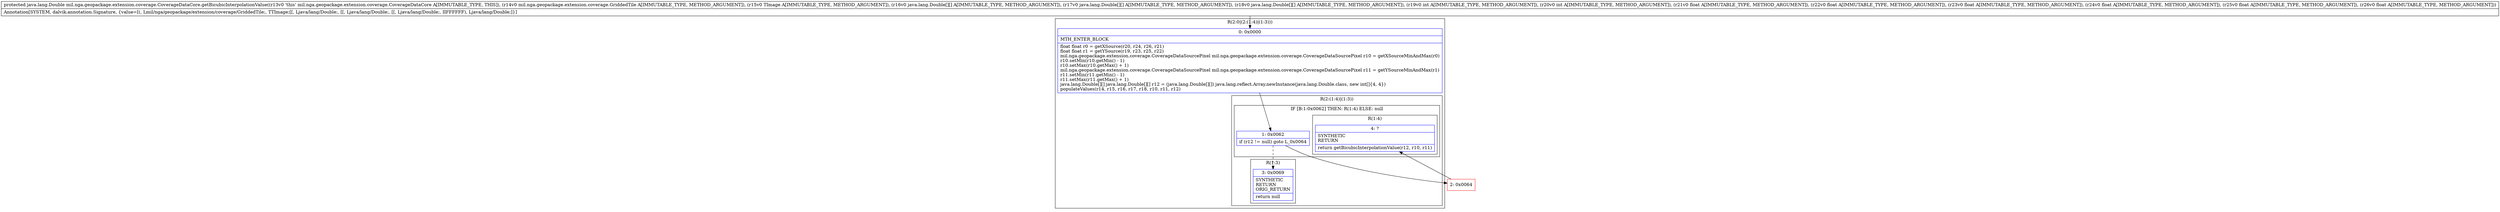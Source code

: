 digraph "CFG formil.nga.geopackage.extension.coverage.CoverageDataCore.getBicubicInterpolationValue(Lmil\/nga\/geopackage\/extension\/coverage\/GriddedTile;Lmil\/nga\/geopackage\/extension\/coverage\/CoverageDataImage;[[Ljava\/lang\/Double;[[Ljava\/lang\/Double;[[Ljava\/lang\/Double;IIFFFFFF)Ljava\/lang\/Double;" {
subgraph cluster_Region_591385177 {
label = "R(2:0|(2:(1:4)|(1:3)))";
node [shape=record,color=blue];
Node_0 [shape=record,label="{0\:\ 0x0000|MTH_ENTER_BLOCK\l|float float r0 = getXSource(r20, r24, r26, r21)\lfloat float r1 = getYSource(r19, r23, r25, r22)\lmil.nga.geopackage.extension.coverage.CoverageDataSourcePixel mil.nga.geopackage.extension.coverage.CoverageDataSourcePixel r10 = getXSourceMinAndMax(r0)\lr10.setMin(r10.getMin() \- 1)\lr10.setMax(r10.getMax() + 1)\lmil.nga.geopackage.extension.coverage.CoverageDataSourcePixel mil.nga.geopackage.extension.coverage.CoverageDataSourcePixel r11 = getYSourceMinAndMax(r1)\lr11.setMin(r11.getMin() \- 1)\lr11.setMax(r11.getMax() + 1)\ljava.lang.Double[][] java.lang.Double[][] r12 = (java.lang.Double[][]) java.lang.reflect.Array.newInstance(java.lang.Double.class, new int[]\{4, 4\})\lpopulateValues(r14, r15, r16, r17, r18, r10, r11, r12)\l}"];
subgraph cluster_Region_1406352909 {
label = "R(2:(1:4)|(1:3))";
node [shape=record,color=blue];
subgraph cluster_IfRegion_1528574076 {
label = "IF [B:1:0x0062] THEN: R(1:4) ELSE: null";
node [shape=record,color=blue];
Node_1 [shape=record,label="{1\:\ 0x0062|if (r12 != null) goto L_0x0064\l}"];
subgraph cluster_Region_2065530135 {
label = "R(1:4)";
node [shape=record,color=blue];
Node_4 [shape=record,label="{4\:\ ?|SYNTHETIC\lRETURN\l|return getBicubicInterpolationValue(r12, r10, r11)\l}"];
}
}
subgraph cluster_Region_2145325605 {
label = "R(1:3)";
node [shape=record,color=blue];
Node_3 [shape=record,label="{3\:\ 0x0069|SYNTHETIC\lRETURN\lORIG_RETURN\l|return null\l}"];
}
}
}
Node_2 [shape=record,color=red,label="{2\:\ 0x0064}"];
MethodNode[shape=record,label="{protected java.lang.Double mil.nga.geopackage.extension.coverage.CoverageDataCore.getBicubicInterpolationValue((r13v0 'this' mil.nga.geopackage.extension.coverage.CoverageDataCore A[IMMUTABLE_TYPE, THIS]), (r14v0 mil.nga.geopackage.extension.coverage.GriddedTile A[IMMUTABLE_TYPE, METHOD_ARGUMENT]), (r15v0 TImage A[IMMUTABLE_TYPE, METHOD_ARGUMENT]), (r16v0 java.lang.Double[][] A[IMMUTABLE_TYPE, METHOD_ARGUMENT]), (r17v0 java.lang.Double[][] A[IMMUTABLE_TYPE, METHOD_ARGUMENT]), (r18v0 java.lang.Double[][] A[IMMUTABLE_TYPE, METHOD_ARGUMENT]), (r19v0 int A[IMMUTABLE_TYPE, METHOD_ARGUMENT]), (r20v0 int A[IMMUTABLE_TYPE, METHOD_ARGUMENT]), (r21v0 float A[IMMUTABLE_TYPE, METHOD_ARGUMENT]), (r22v0 float A[IMMUTABLE_TYPE, METHOD_ARGUMENT]), (r23v0 float A[IMMUTABLE_TYPE, METHOD_ARGUMENT]), (r24v0 float A[IMMUTABLE_TYPE, METHOD_ARGUMENT]), (r25v0 float A[IMMUTABLE_TYPE, METHOD_ARGUMENT]), (r26v0 float A[IMMUTABLE_TYPE, METHOD_ARGUMENT]))  | Annotation[SYSTEM, dalvik.annotation.Signature, \{value=[(, Lmil\/nga\/geopackage\/extension\/coverage\/GriddedTile;, TTImage;[[, Ljava\/lang\/Double;, [[, Ljava\/lang\/Double;, [[, Ljava\/lang\/Double;, IIFFFFFF), Ljava\/lang\/Double;]\}]\l}"];
MethodNode -> Node_0;
Node_0 -> Node_1;
Node_1 -> Node_2;
Node_1 -> Node_3[style=dashed];
Node_2 -> Node_4;
}

